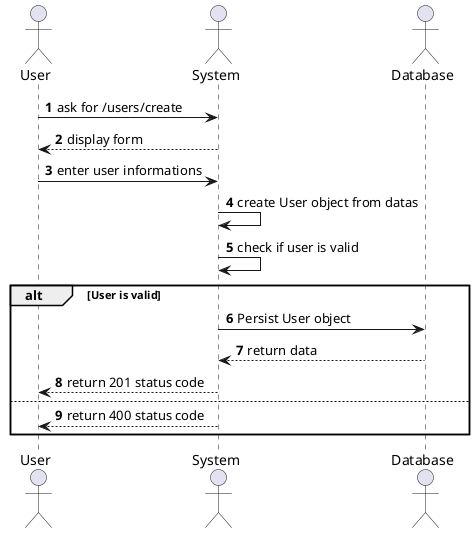 @startuml
'https://plantuml.com/sequence-diagram

autonumber

actor "User" as user
actor System                as system
actor Database              as db

user  -> system  : ask for /users/create
system --> user : display form
user -> system : enter user informations
system -> system  : create User object from datas
system -> system  : check if user is valid
alt User is valid
    system -> db      : Persist User object
    system <-- db     : return data
    user  <-- system : return 201 status code
else
    user  <-- system : return 400 status code
end
@enduml